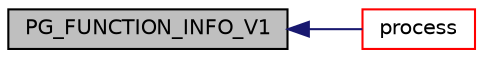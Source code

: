 digraph "PG_FUNCTION_INFO_V1"
{
  edge [fontname="Helvetica",fontsize="10",labelfontname="Helvetica",labelfontsize="10"];
  node [fontname="Helvetica",fontsize="10",shape=record];
  rankdir="LR";
  Node49 [label="PG_FUNCTION_INFO_V1",height=0.2,width=0.4,color="black", fillcolor="grey75", style="filled", fontcolor="black"];
  Node49 -> Node50 [dir="back",color="midnightblue",fontsize="10",style="solid",fontname="Helvetica"];
  Node50 [label="process",height=0.2,width=0.4,color="red", fillcolor="white", style="filled",URL="$TSP_8c.html#ae4db2dfa7618e51d731b9c714b611258"];
}

